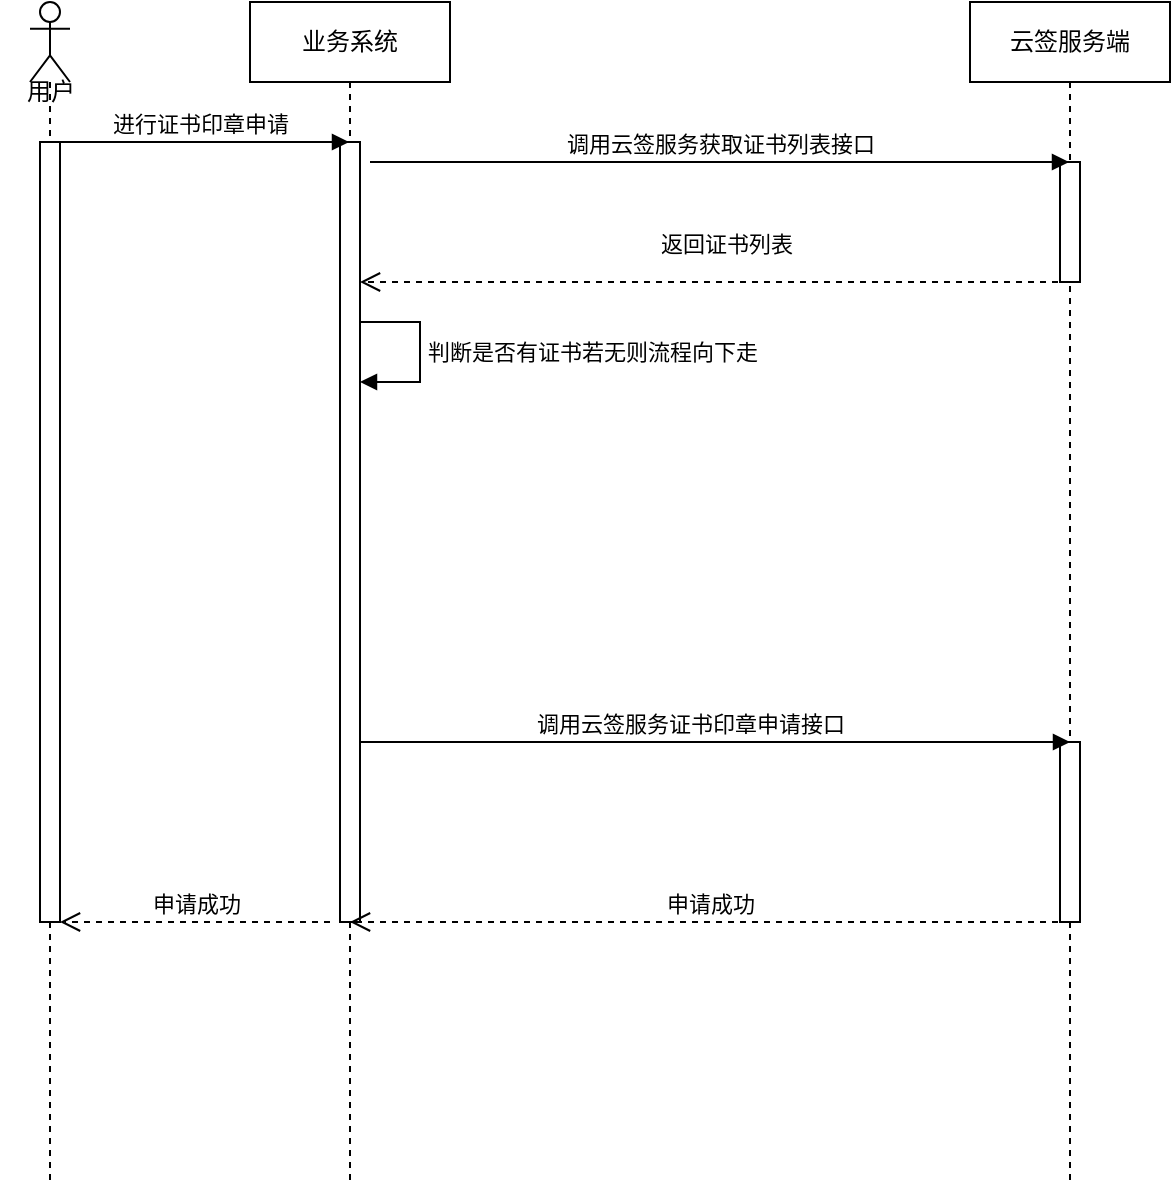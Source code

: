<mxfile version="24.2.8" type="github">
  <diagram name="第 1 页" id="X3UU8-IB8EJOIezaeo0U">
    <mxGraphModel dx="1434" dy="772" grid="1" gridSize="10" guides="1" tooltips="1" connect="1" arrows="1" fold="1" page="1" pageScale="1" pageWidth="827" pageHeight="1169" math="0" shadow="0">
      <root>
        <mxCell id="0" />
        <mxCell id="1" parent="0" />
        <mxCell id="4vFPcd7_U3SU67FnGQ9H-1" value="业务系统" style="shape=umlLifeline;perimeter=lifelinePerimeter;whiteSpace=wrap;html=1;container=1;dropTarget=0;collapsible=0;recursiveResize=0;outlineConnect=0;portConstraint=eastwest;newEdgeStyle={&quot;edgeStyle&quot;:&quot;elbowEdgeStyle&quot;,&quot;elbow&quot;:&quot;vertical&quot;,&quot;curved&quot;:0,&quot;rounded&quot;:0};" vertex="1" parent="1">
          <mxGeometry x="240" y="60" width="100" height="590" as="geometry" />
        </mxCell>
        <mxCell id="4vFPcd7_U3SU67FnGQ9H-2" value="" style="html=1;points=[];perimeter=orthogonalPerimeter;outlineConnect=0;targetShapes=umlLifeline;portConstraint=eastwest;newEdgeStyle={&quot;edgeStyle&quot;:&quot;elbowEdgeStyle&quot;,&quot;elbow&quot;:&quot;vertical&quot;,&quot;curved&quot;:0,&quot;rounded&quot;:0};" vertex="1" parent="4vFPcd7_U3SU67FnGQ9H-1">
          <mxGeometry x="45" y="70" width="10" height="390" as="geometry" />
        </mxCell>
        <mxCell id="4vFPcd7_U3SU67FnGQ9H-3" value="判断是否有证书若无则流程向下走" style="html=1;align=left;spacingLeft=2;endArrow=block;rounded=0;edgeStyle=orthogonalEdgeStyle;curved=0;rounded=0;" edge="1" parent="4vFPcd7_U3SU67FnGQ9H-1">
          <mxGeometry relative="1" as="geometry">
            <mxPoint x="55" y="160" as="sourcePoint" />
            <Array as="points">
              <mxPoint x="85" y="190" />
            </Array>
            <mxPoint x="55" y="190" as="targetPoint" />
          </mxGeometry>
        </mxCell>
        <mxCell id="4vFPcd7_U3SU67FnGQ9H-7" value="云签服务端" style="shape=umlLifeline;perimeter=lifelinePerimeter;whiteSpace=wrap;html=1;container=1;dropTarget=0;collapsible=0;recursiveResize=0;outlineConnect=0;portConstraint=eastwest;newEdgeStyle={&quot;edgeStyle&quot;:&quot;elbowEdgeStyle&quot;,&quot;elbow&quot;:&quot;vertical&quot;,&quot;curved&quot;:0,&quot;rounded&quot;:0};" vertex="1" parent="1">
          <mxGeometry x="600" y="60" width="100" height="590" as="geometry" />
        </mxCell>
        <mxCell id="4vFPcd7_U3SU67FnGQ9H-8" value="" style="html=1;points=[];perimeter=orthogonalPerimeter;outlineConnect=0;targetShapes=umlLifeline;portConstraint=eastwest;newEdgeStyle={&quot;edgeStyle&quot;:&quot;elbowEdgeStyle&quot;,&quot;elbow&quot;:&quot;vertical&quot;,&quot;curved&quot;:0,&quot;rounded&quot;:0};" vertex="1" parent="4vFPcd7_U3SU67FnGQ9H-7">
          <mxGeometry x="45" y="370" width="10" height="90" as="geometry" />
        </mxCell>
        <mxCell id="4vFPcd7_U3SU67FnGQ9H-9" value="" style="html=1;points=[];perimeter=orthogonalPerimeter;outlineConnect=0;targetShapes=umlLifeline;portConstraint=eastwest;newEdgeStyle={&quot;edgeStyle&quot;:&quot;elbowEdgeStyle&quot;,&quot;elbow&quot;:&quot;vertical&quot;,&quot;curved&quot;:0,&quot;rounded&quot;:0};" vertex="1" parent="4vFPcd7_U3SU67FnGQ9H-7">
          <mxGeometry x="45" y="80" width="10" height="60" as="geometry" />
        </mxCell>
        <mxCell id="4vFPcd7_U3SU67FnGQ9H-10" value="" style="shape=umlLifeline;perimeter=lifelinePerimeter;whiteSpace=wrap;html=1;container=1;dropTarget=0;collapsible=0;recursiveResize=0;outlineConnect=0;portConstraint=eastwest;newEdgeStyle={&quot;edgeStyle&quot;:&quot;elbowEdgeStyle&quot;,&quot;elbow&quot;:&quot;vertical&quot;,&quot;curved&quot;:0,&quot;rounded&quot;:0};participant=umlActor;" vertex="1" parent="1">
          <mxGeometry x="130" y="60" width="20" height="590" as="geometry" />
        </mxCell>
        <mxCell id="4vFPcd7_U3SU67FnGQ9H-11" value="" style="html=1;points=[];perimeter=orthogonalPerimeter;outlineConnect=0;targetShapes=umlLifeline;portConstraint=eastwest;newEdgeStyle={&quot;edgeStyle&quot;:&quot;elbowEdgeStyle&quot;,&quot;elbow&quot;:&quot;vertical&quot;,&quot;curved&quot;:0,&quot;rounded&quot;:0};" vertex="1" parent="4vFPcd7_U3SU67FnGQ9H-10">
          <mxGeometry x="5" y="70" width="10" height="390" as="geometry" />
        </mxCell>
        <mxCell id="4vFPcd7_U3SU67FnGQ9H-12" value="进行证书印章申请" style="html=1;verticalAlign=bottom;endArrow=block;edgeStyle=elbowEdgeStyle;elbow=vertical;curved=0;rounded=0;" edge="1" parent="1" target="4vFPcd7_U3SU67FnGQ9H-1">
          <mxGeometry width="80" relative="1" as="geometry">
            <mxPoint x="140" y="130" as="sourcePoint" />
            <mxPoint x="220" y="130" as="targetPoint" />
          </mxGeometry>
        </mxCell>
        <mxCell id="4vFPcd7_U3SU67FnGQ9H-13" value="申请成功" style="html=1;verticalAlign=bottom;endArrow=open;dashed=1;endSize=8;edgeStyle=elbowEdgeStyle;elbow=vertical;curved=0;rounded=0;" edge="1" parent="1" target="4vFPcd7_U3SU67FnGQ9H-11">
          <mxGeometry relative="1" as="geometry">
            <mxPoint x="280" y="520" as="sourcePoint" />
            <mxPoint x="150" y="520" as="targetPoint" />
          </mxGeometry>
        </mxCell>
        <mxCell id="4vFPcd7_U3SU67FnGQ9H-14" value="用户" style="text;html=1;align=center;verticalAlign=middle;resizable=0;points=[];autosize=1;strokeColor=none;fillColor=none;" vertex="1" parent="1">
          <mxGeometry x="115" y="90" width="50" height="30" as="geometry" />
        </mxCell>
        <mxCell id="4vFPcd7_U3SU67FnGQ9H-15" value="申请成功" style="html=1;verticalAlign=bottom;endArrow=open;dashed=1;endSize=8;edgeStyle=elbowEdgeStyle;elbow=vertical;curved=0;rounded=0;" edge="1" parent="1" target="4vFPcd7_U3SU67FnGQ9H-1">
          <mxGeometry relative="1" as="geometry">
            <mxPoint x="650" y="520" as="sourcePoint" />
            <mxPoint x="350" y="520" as="targetPoint" />
          </mxGeometry>
        </mxCell>
        <mxCell id="4vFPcd7_U3SU67FnGQ9H-16" value="调用云签服务获取证书列表接口" style="html=1;verticalAlign=bottom;endArrow=block;edgeStyle=elbowEdgeStyle;elbow=vertical;curved=0;rounded=0;" edge="1" parent="1" target="4vFPcd7_U3SU67FnGQ9H-7">
          <mxGeometry width="80" relative="1" as="geometry">
            <mxPoint x="300" y="140" as="sourcePoint" />
            <mxPoint x="380" y="140" as="targetPoint" />
          </mxGeometry>
        </mxCell>
        <mxCell id="4vFPcd7_U3SU67FnGQ9H-17" value="返回证书列表" style="html=1;verticalAlign=bottom;endArrow=open;dashed=1;endSize=8;edgeStyle=elbowEdgeStyle;elbow=vertical;curved=0;rounded=0;" edge="1" parent="1" target="4vFPcd7_U3SU67FnGQ9H-2">
          <mxGeometry x="-0.029" y="-10" relative="1" as="geometry">
            <mxPoint x="650" y="200" as="sourcePoint" />
            <mxPoint x="300" y="200" as="targetPoint" />
            <Array as="points">
              <mxPoint x="480" y="200" />
            </Array>
            <mxPoint as="offset" />
          </mxGeometry>
        </mxCell>
        <mxCell id="4vFPcd7_U3SU67FnGQ9H-20" value="调用云签服务证书印章申请接口" style="html=1;verticalAlign=bottom;endArrow=block;edgeStyle=elbowEdgeStyle;elbow=vertical;curved=0;rounded=0;" edge="1" parent="1" source="4vFPcd7_U3SU67FnGQ9H-2">
          <mxGeometry x="-0.07" width="80" relative="1" as="geometry">
            <mxPoint x="570" y="430" as="sourcePoint" />
            <mxPoint x="650" y="430" as="targetPoint" />
            <mxPoint as="offset" />
          </mxGeometry>
        </mxCell>
      </root>
    </mxGraphModel>
  </diagram>
</mxfile>
